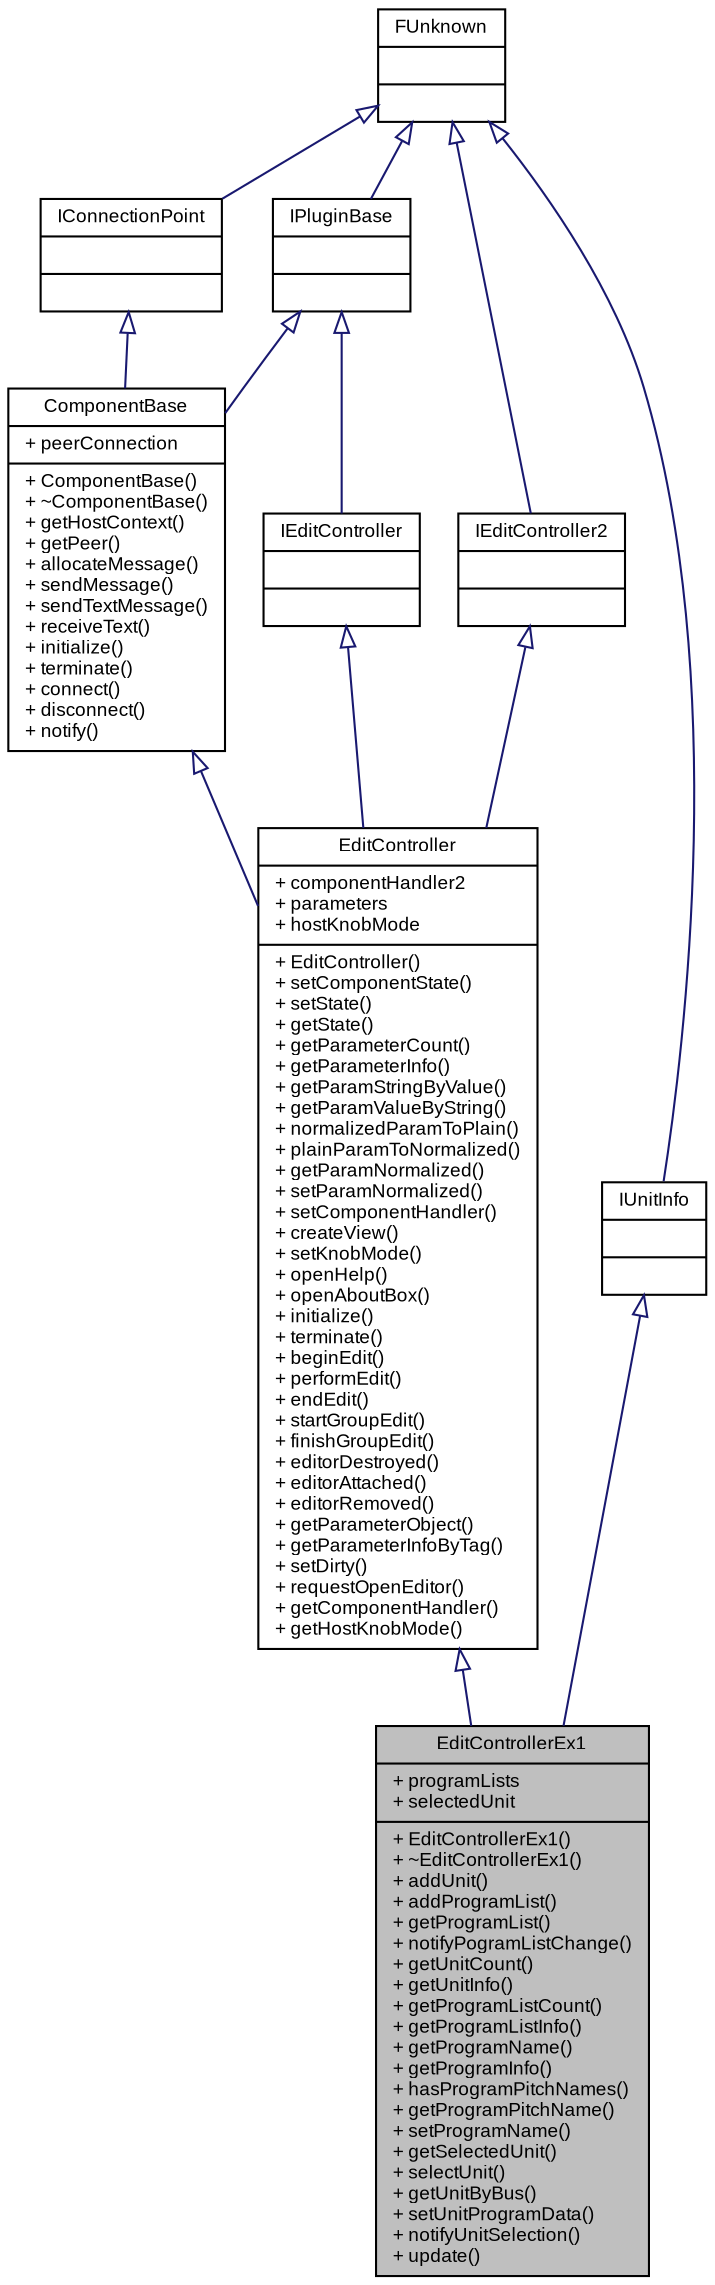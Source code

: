 digraph G
{
  bgcolor="transparent";
  edge [fontname="Arial",fontsize="9",labelfontname="Arial",labelfontsize="9"];
  node [fontname="Arial",fontsize="9",shape=record];
  Node1 [label="{EditControllerEx1\n|+ programLists\l+ selectedUnit\l|+ EditControllerEx1()\l+ ~EditControllerEx1()\l+ addUnit()\l+ addProgramList()\l+ getProgramList()\l+ notifyPogramListChange()\l+ getUnitCount()\l+ getUnitInfo()\l+ getProgramListCount()\l+ getProgramListInfo()\l+ getProgramName()\l+ getProgramInfo()\l+ hasProgramPitchNames()\l+ getProgramPitchName()\l+ setProgramName()\l+ getSelectedUnit()\l+ selectUnit()\l+ getUnitByBus()\l+ setUnitProgramData()\l+ notifyUnitSelection()\l+ update()\l}",height=0.2,width=0.4,color="black", fillcolor="grey75", style="filled" fontcolor="black"];
  Node2 -> Node1 [dir=back,color="midnightblue",fontsize="9",style="solid",arrowtail="empty",fontname="Arial"];
  Node2 [label="{EditController\n|+ componentHandler2\l+ parameters\l+ hostKnobMode\l|+ EditController()\l+ setComponentState()\l+ setState()\l+ getState()\l+ getParameterCount()\l+ getParameterInfo()\l+ getParamStringByValue()\l+ getParamValueByString()\l+ normalizedParamToPlain()\l+ plainParamToNormalized()\l+ getParamNormalized()\l+ setParamNormalized()\l+ setComponentHandler()\l+ createView()\l+ setKnobMode()\l+ openHelp()\l+ openAboutBox()\l+ initialize()\l+ terminate()\l+ beginEdit()\l+ performEdit()\l+ endEdit()\l+ startGroupEdit()\l+ finishGroupEdit()\l+ editorDestroyed()\l+ editorAttached()\l+ editorRemoved()\l+ getParameterObject()\l+ getParameterInfoByTag()\l+ setDirty()\l+ requestOpenEditor()\l+ getComponentHandler()\l+ getHostKnobMode()\l}",height=0.2,width=0.4,color="black",URL="$classSteinberg_1_1Vst_1_1EditController.html",tooltip="Default implementation for a VST 3 edit controller."];
  Node3 -> Node2 [dir=back,color="midnightblue",fontsize="9",style="solid",arrowtail="empty",fontname="Arial"];
  Node3 [label="{ComponentBase\n|+ peerConnection\l|+ ComponentBase()\l+ ~ComponentBase()\l+ getHostContext()\l+ getPeer()\l+ allocateMessage()\l+ sendMessage()\l+ sendTextMessage()\l+ receiveText()\l+ initialize()\l+ terminate()\l+ connect()\l+ disconnect()\l+ notify()\l}",height=0.2,width=0.4,color="black",URL="$classSteinberg_1_1Vst_1_1ComponentBase.html",tooltip="Base class for VST 3 Component and Edit Controller."];
  Node4 -> Node3 [dir=back,color="midnightblue",fontsize="9",style="solid",arrowtail="empty",fontname="Arial"];
  Node4 [label="{IPluginBase\n||}",height=0.2,width=0.4,color="black",URL="base.tag$classSteinberg_1_1IPluginBase.html"];
  Node5 -> Node4 [dir=back,color="midnightblue",fontsize="9",style="solid",arrowtail="empty",fontname="Arial"];
  Node5 [label="{FUnknown\n||}",height=0.2,width=0.4,color="black",URL="base.tag$classSteinberg_1_1FUnknown.html"];
  Node6 -> Node3 [dir=back,color="midnightblue",fontsize="9",style="solid",arrowtail="empty",fontname="Arial"];
  Node6 [label="{IConnectionPoint\n||}",height=0.2,width=0.4,color="black",URL="vstinterfaces.tag$classSteinberg_1_1Vst_1_1IConnectionPoint.html"];
  Node5 -> Node6 [dir=back,color="midnightblue",fontsize="9",style="solid",arrowtail="empty",fontname="Arial"];
  Node7 -> Node2 [dir=back,color="midnightblue",fontsize="9",style="solid",arrowtail="empty",fontname="Arial"];
  Node7 [label="{IEditController\n||}",height=0.2,width=0.4,color="black",URL="vstinterfaces.tag$classSteinberg_1_1Vst_1_1IEditController.html"];
  Node4 -> Node7 [dir=back,color="midnightblue",fontsize="9",style="solid",arrowtail="empty",fontname="Arial"];
  Node8 -> Node2 [dir=back,color="midnightblue",fontsize="9",style="solid",arrowtail="empty",fontname="Arial"];
  Node8 [label="{IEditController2\n||}",height=0.2,width=0.4,color="black",URL="vstinterfaces.tag$classSteinberg_1_1Vst_1_1IEditController2.html"];
  Node5 -> Node8 [dir=back,color="midnightblue",fontsize="9",style="solid",arrowtail="empty",fontname="Arial"];
  Node9 -> Node1 [dir=back,color="midnightblue",fontsize="9",style="solid",arrowtail="empty",fontname="Arial"];
  Node9 [label="{IUnitInfo\n||}",height=0.2,width=0.4,color="black",URL="vstinterfaces.tag$classSteinberg_1_1Vst_1_1IUnitInfo.html"];
  Node5 -> Node9 [dir=back,color="midnightblue",fontsize="9",style="solid",arrowtail="empty",fontname="Arial"];
}

